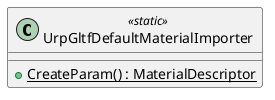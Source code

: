 @startuml
class UrpGltfDefaultMaterialImporter <<static>> {
    + {static} CreateParam() : MaterialDescriptor
}
@enduml
